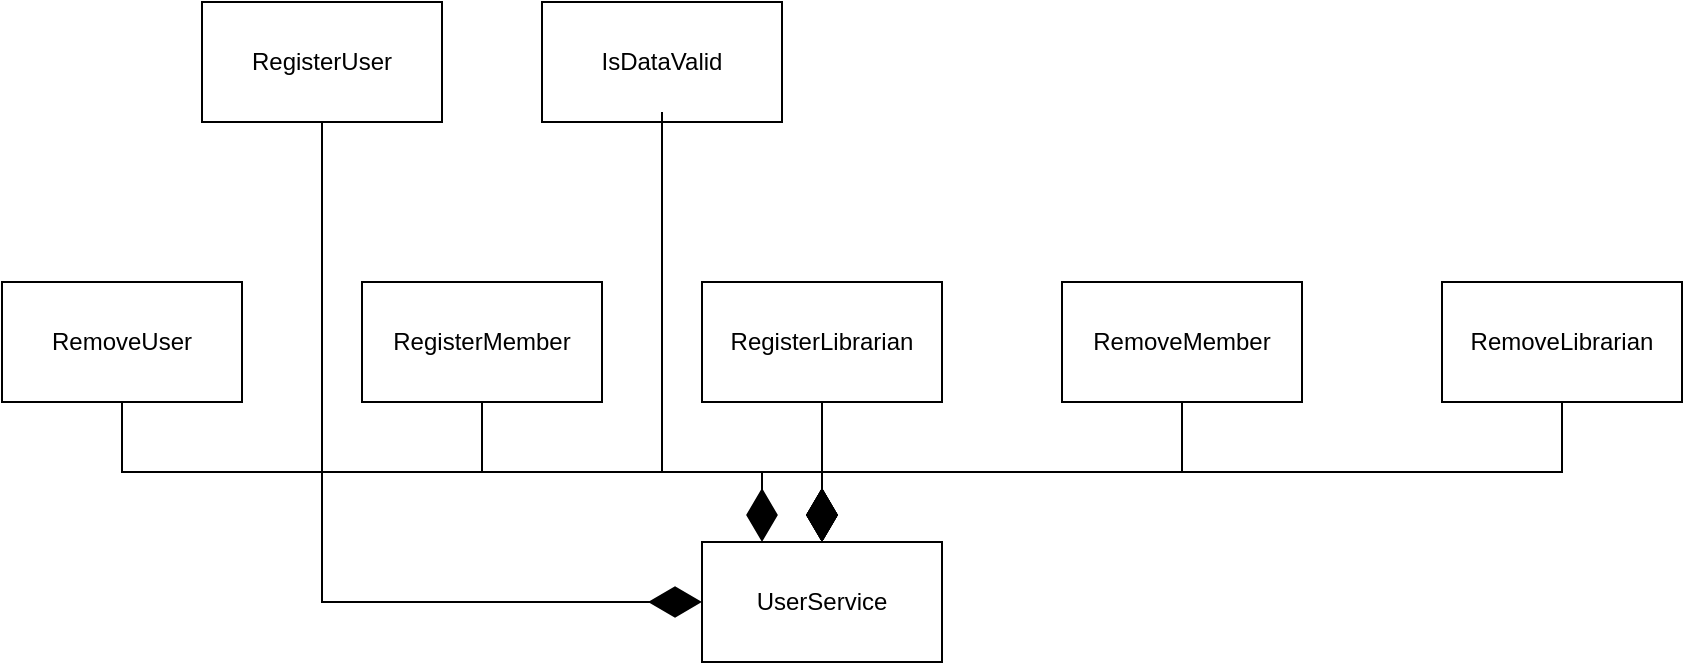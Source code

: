 <mxfile version="28.2.5">
  <diagram id="k30GDYteMUEDBhD9amS8" name="Page-1">
    <mxGraphModel dx="1833" dy="1632" grid="1" gridSize="10" guides="1" tooltips="1" connect="1" arrows="1" fold="1" page="1" pageScale="1" pageWidth="850" pageHeight="1100" math="0" shadow="0">
      <root>
        <mxCell id="0" />
        <mxCell id="1" parent="0" />
        <mxCell id="Spm24ZEnKXoBi6x409Kq-2" value="UserService" style="rounded=0;whiteSpace=wrap;html=1;" parent="1" vertex="1">
          <mxGeometry x="340" y="240" width="120" height="60" as="geometry" />
        </mxCell>
        <mxCell id="Spm24ZEnKXoBi6x409Kq-3" value="RegisterMember" style="rounded=0;whiteSpace=wrap;html=1;" parent="1" vertex="1">
          <mxGeometry x="170" y="110" width="120" height="60" as="geometry" />
        </mxCell>
        <mxCell id="Spm24ZEnKXoBi6x409Kq-4" value="RegisterLibrarian" style="rounded=0;whiteSpace=wrap;html=1;" parent="1" vertex="1">
          <mxGeometry x="340" y="110" width="120" height="60" as="geometry" />
        </mxCell>
        <mxCell id="Spm24ZEnKXoBi6x409Kq-5" value="RemoveMember" style="rounded=0;whiteSpace=wrap;html=1;" parent="1" vertex="1">
          <mxGeometry x="520" y="110" width="120" height="60" as="geometry" />
        </mxCell>
        <mxCell id="Spm24ZEnKXoBi6x409Kq-6" value="RemoveLibrarian" style="rounded=0;whiteSpace=wrap;html=1;" parent="1" vertex="1">
          <mxGeometry x="710" y="110" width="120" height="60" as="geometry" />
        </mxCell>
        <mxCell id="Spm24ZEnKXoBi6x409Kq-7" value="" style="endArrow=diamondThin;endFill=1;endSize=24;html=1;rounded=0;exitX=0.5;exitY=1;exitDx=0;exitDy=0;entryX=0.5;entryY=0;entryDx=0;entryDy=0;edgeStyle=orthogonalEdgeStyle;" parent="1" source="Spm24ZEnKXoBi6x409Kq-3" target="Spm24ZEnKXoBi6x409Kq-2" edge="1">
          <mxGeometry width="160" relative="1" as="geometry">
            <mxPoint x="200" y="200" as="sourcePoint" />
            <mxPoint x="360" y="200" as="targetPoint" />
          </mxGeometry>
        </mxCell>
        <mxCell id="Spm24ZEnKXoBi6x409Kq-8" value="" style="endArrow=diamondThin;endFill=1;endSize=24;html=1;rounded=0;entryX=0.5;entryY=0;entryDx=0;entryDy=0;exitX=0.5;exitY=1;exitDx=0;exitDy=0;edgeStyle=orthogonalEdgeStyle;" parent="1" source="Spm24ZEnKXoBi6x409Kq-6" target="Spm24ZEnKXoBi6x409Kq-2" edge="1">
          <mxGeometry width="160" relative="1" as="geometry">
            <mxPoint x="360" y="200" as="sourcePoint" />
            <mxPoint x="520" y="200" as="targetPoint" />
          </mxGeometry>
        </mxCell>
        <mxCell id="Spm24ZEnKXoBi6x409Kq-9" value="" style="endArrow=diamondThin;endFill=1;endSize=24;html=1;rounded=0;entryX=0.5;entryY=0;entryDx=0;entryDy=0;exitX=0.5;exitY=1;exitDx=0;exitDy=0;edgeStyle=orthogonalEdgeStyle;" parent="1" source="Spm24ZEnKXoBi6x409Kq-5" target="Spm24ZEnKXoBi6x409Kq-2" edge="1">
          <mxGeometry width="160" relative="1" as="geometry">
            <mxPoint x="360" y="200" as="sourcePoint" />
            <mxPoint x="520" y="200" as="targetPoint" />
          </mxGeometry>
        </mxCell>
        <mxCell id="Spm24ZEnKXoBi6x409Kq-10" value="" style="endArrow=diamondThin;endFill=1;endSize=24;html=1;rounded=0;entryX=0.5;entryY=0;entryDx=0;entryDy=0;exitX=0.5;exitY=1;exitDx=0;exitDy=0;edgeStyle=orthogonalEdgeStyle;" parent="1" source="Spm24ZEnKXoBi6x409Kq-4" target="Spm24ZEnKXoBi6x409Kq-2" edge="1">
          <mxGeometry width="160" relative="1" as="geometry">
            <mxPoint x="360" y="200" as="sourcePoint" />
            <mxPoint x="520" y="200" as="targetPoint" />
          </mxGeometry>
        </mxCell>
        <mxCell id="Spm24ZEnKXoBi6x409Kq-11" value="RemoveUser" style="rounded=0;whiteSpace=wrap;html=1;" parent="1" vertex="1">
          <mxGeometry x="-10" y="110" width="120" height="60" as="geometry" />
        </mxCell>
        <mxCell id="Spm24ZEnKXoBi6x409Kq-12" value="" style="endArrow=diamondThin;endFill=1;endSize=24;html=1;rounded=0;exitX=0.5;exitY=1;exitDx=0;exitDy=0;edgeStyle=orthogonalEdgeStyle;entryX=0.5;entryY=0;entryDx=0;entryDy=0;" parent="1" source="Spm24ZEnKXoBi6x409Kq-11" target="Spm24ZEnKXoBi6x409Kq-2" edge="1">
          <mxGeometry width="160" relative="1" as="geometry">
            <mxPoint x="40" y="190" as="sourcePoint" />
            <mxPoint x="300" y="280" as="targetPoint" />
          </mxGeometry>
        </mxCell>
        <mxCell id="bL5mltfgYc6vdFwnGfw1-1" value="RegisterUser" style="rounded=0;whiteSpace=wrap;html=1;" parent="1" vertex="1">
          <mxGeometry x="90" y="-30" width="120" height="60" as="geometry" />
        </mxCell>
        <mxCell id="bL5mltfgYc6vdFwnGfw1-2" value="" style="endArrow=diamondThin;endFill=1;endSize=24;html=1;rounded=0;exitX=0.5;exitY=1;exitDx=0;exitDy=0;entryX=0;entryY=0.5;entryDx=0;entryDy=0;edgeStyle=elbowEdgeStyle;" parent="1" source="bL5mltfgYc6vdFwnGfw1-1" target="Spm24ZEnKXoBi6x409Kq-2" edge="1">
          <mxGeometry width="160" relative="1" as="geometry">
            <mxPoint x="140" y="60" as="sourcePoint" />
            <mxPoint x="540" y="250" as="targetPoint" />
            <Array as="points">
              <mxPoint x="150" y="130" />
            </Array>
          </mxGeometry>
        </mxCell>
        <mxCell id="bL5mltfgYc6vdFwnGfw1-4" value="IsDataValid" style="rounded=0;whiteSpace=wrap;html=1;" parent="1" vertex="1">
          <mxGeometry x="260" y="-30" width="120" height="60" as="geometry" />
        </mxCell>
        <mxCell id="bL5mltfgYc6vdFwnGfw1-6" value="" style="endArrow=diamondThin;endFill=1;endSize=24;html=1;rounded=0;entryX=0.25;entryY=0;entryDx=0;entryDy=0;exitX=0.5;exitY=1;exitDx=0;exitDy=0;edgeStyle=orthogonalEdgeStyle;" parent="1" target="Spm24ZEnKXoBi6x409Kq-2" edge="1">
          <mxGeometry width="160" relative="1" as="geometry">
            <mxPoint x="320" y="25" as="sourcePoint" />
            <mxPoint x="370" y="235" as="targetPoint" />
            <Array as="points">
              <mxPoint x="320" y="205" />
              <mxPoint x="370" y="205" />
            </Array>
          </mxGeometry>
        </mxCell>
      </root>
    </mxGraphModel>
  </diagram>
</mxfile>
